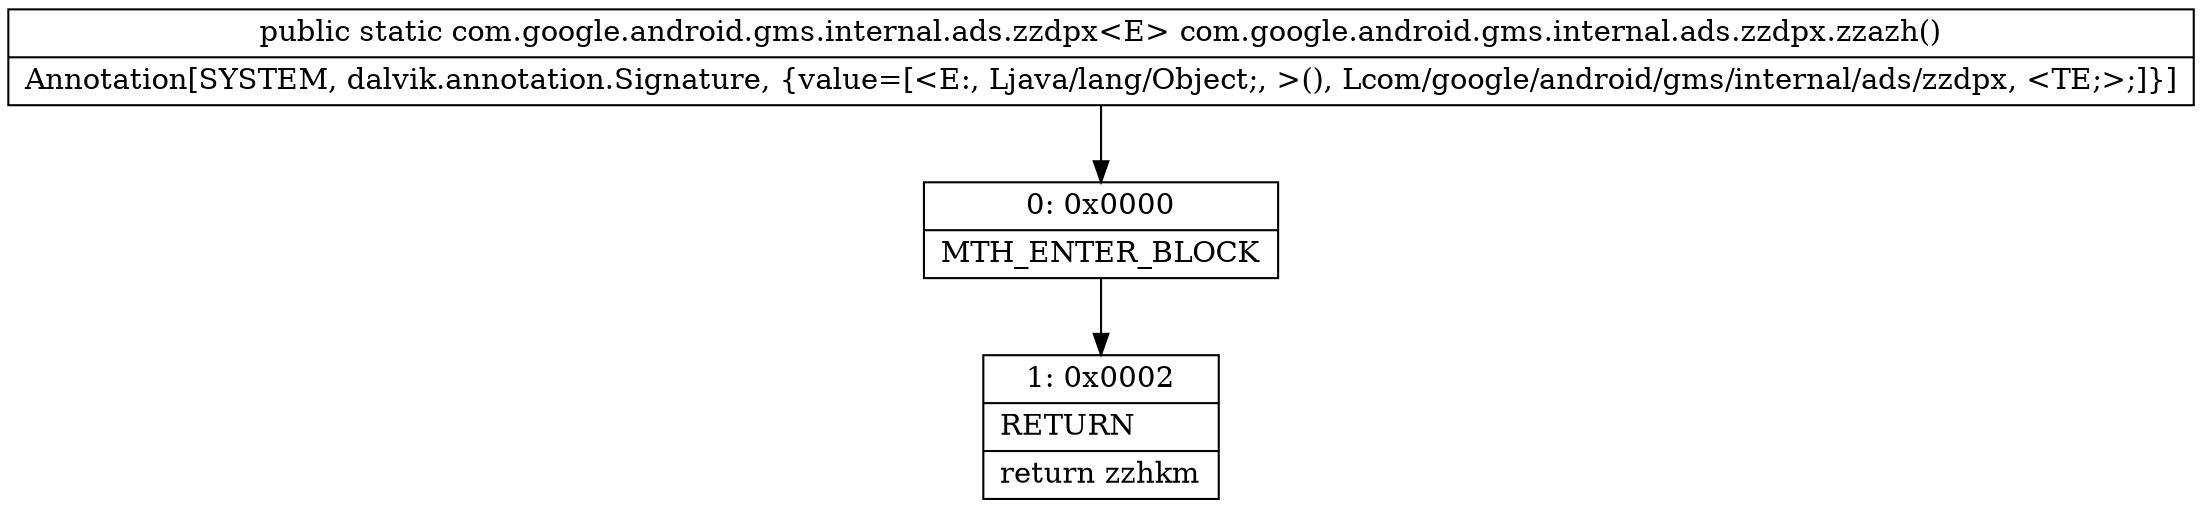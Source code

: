 digraph "CFG forcom.google.android.gms.internal.ads.zzdpx.zzazh()Lcom\/google\/android\/gms\/internal\/ads\/zzdpx;" {
Node_0 [shape=record,label="{0\:\ 0x0000|MTH_ENTER_BLOCK\l}"];
Node_1 [shape=record,label="{1\:\ 0x0002|RETURN\l|return zzhkm\l}"];
MethodNode[shape=record,label="{public static com.google.android.gms.internal.ads.zzdpx\<E\> com.google.android.gms.internal.ads.zzdpx.zzazh()  | Annotation[SYSTEM, dalvik.annotation.Signature, \{value=[\<E:, Ljava\/lang\/Object;, \>(), Lcom\/google\/android\/gms\/internal\/ads\/zzdpx, \<TE;\>;]\}]\l}"];
MethodNode -> Node_0;
Node_0 -> Node_1;
}

